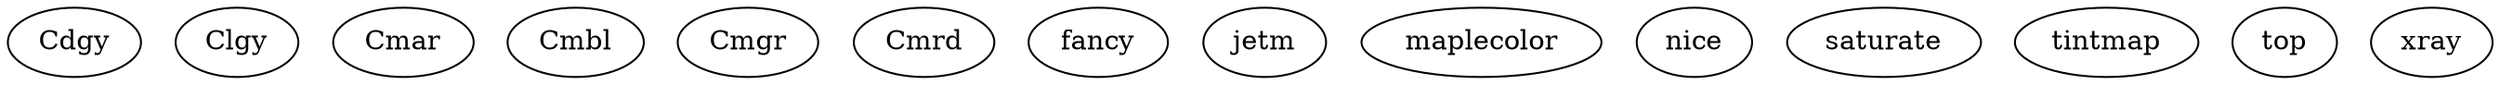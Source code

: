 /* Created by mdot for Matlab */
digraph m2html {

  Cdgy [URL="Cdgy.html"];
  Clgy [URL="Clgy.html"];
  Cmar [URL="Cmar.html"];
  Cmbl [URL="Cmbl.html"];
  Cmgr [URL="Cmgr.html"];
  Cmrd [URL="Cmrd.html"];
  fancy [URL="fancy.html"];
  jetm [URL="jetm.html"];
  maplecolor [URL="maplecolor.html"];
  nice [URL="nice.html"];
  saturate [URL="saturate.html"];
  tintmap [URL="tintmap.html"];
  top [URL="top.html"];
  xray [URL="xray.html"];
}